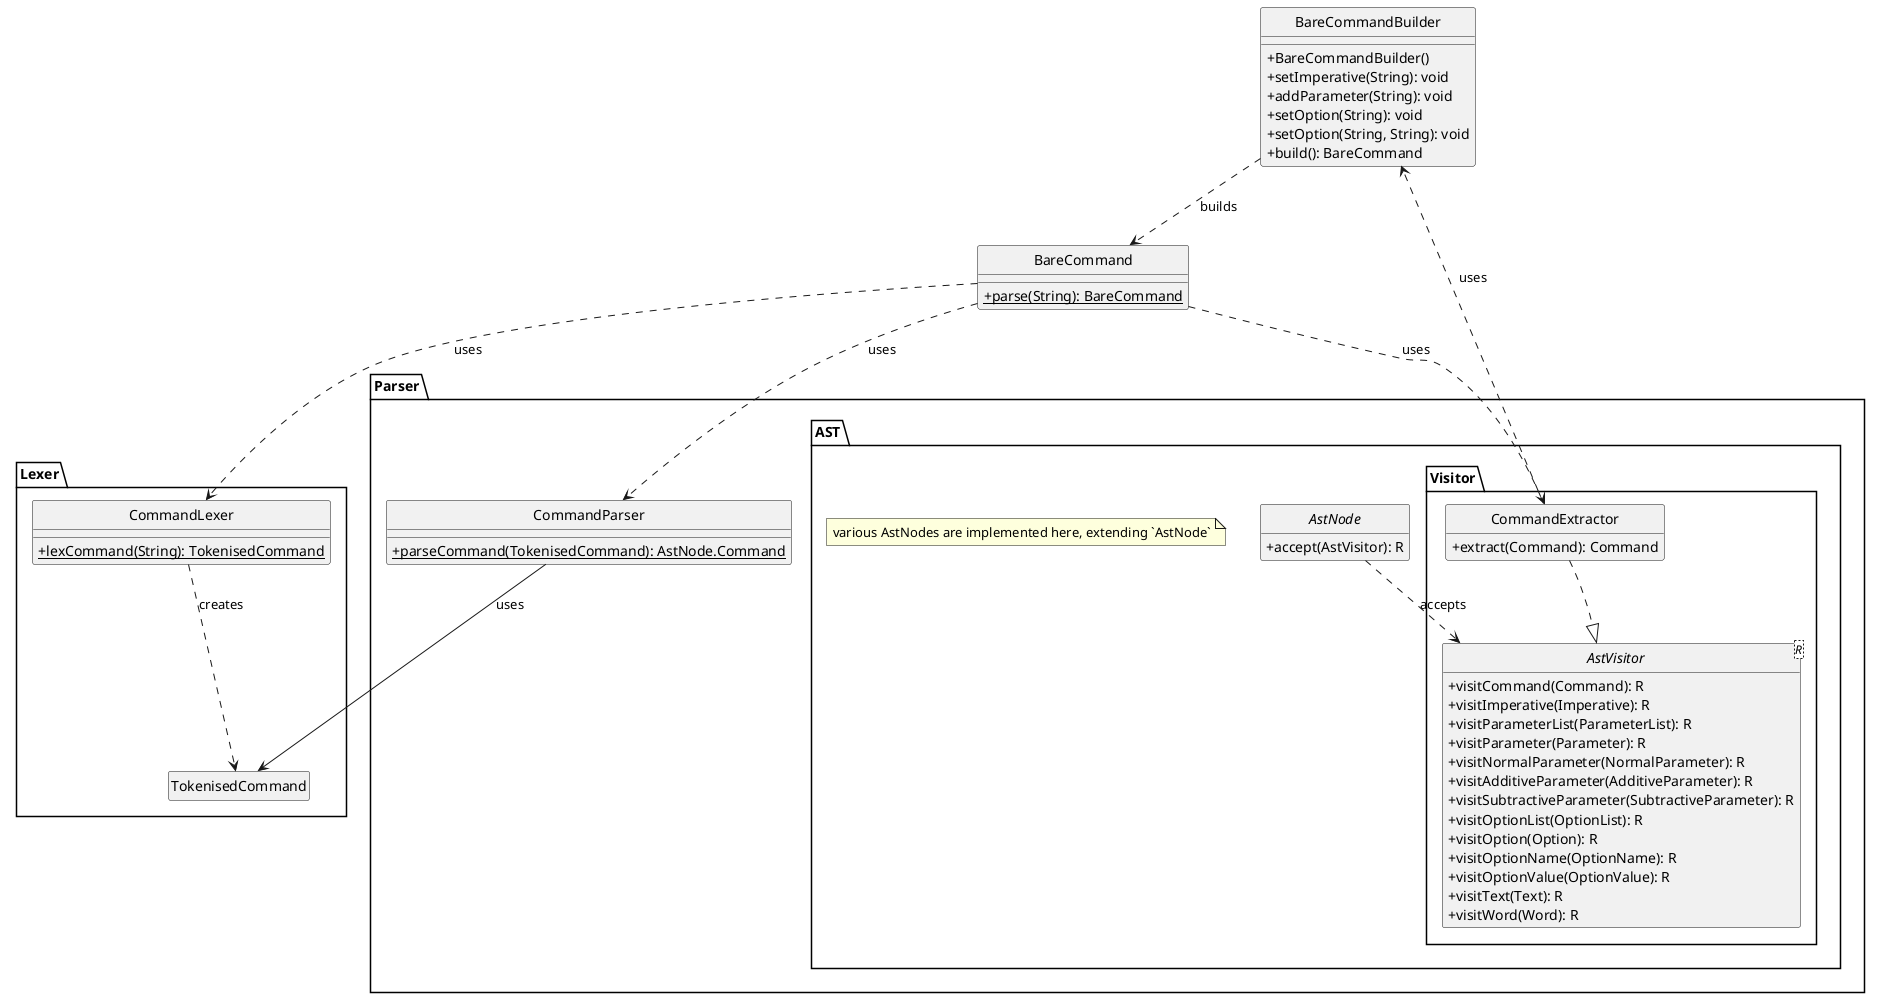 @startuml
skinparam style strictuml
skinparam classAttributeIconSize 0
hide empty members
!define ABSTRACT_CLASS abstract class
!define INTERFACE interface
!define ABSTRACT_METHOD {abstract}

package "Lexer" {
    class CommandLexer {
        __
        + {static} lexCommand(String): TokenisedCommand
    }

    class TokenisedCommand {
    }
}

package "Parser" {
    class CommandParser {
        __
        + {static} parseCommand(TokenisedCommand): AstNode.Command
    }

    package "AST" {
        ABSTRACT_CLASS AstNode {
            + accept(AstVisitor): R
        }

        note "various AstNodes are implemented here, extending `AstNode`" as N1

        package "Visitor" {
            INTERFACE "AstVisitor<R>" as AstVisitor {
                + visitCommand(Command): R
                + visitImperative(Imperative): R
                + visitParameterList(ParameterList): R
                + visitParameter(Parameter): R
                + visitNormalParameter(NormalParameter): R
                + visitAdditiveParameter(AdditiveParameter): R
                + visitSubtractiveParameter(SubtractiveParameter): R
                + visitOptionList(OptionList): R
                + visitOption(Option): R
                + visitOptionName(OptionName): R
                + visitOptionValue(OptionValue): R
                + visitText(Text): R
                + visitWord(Word): R
            }

            class CommandExtractor {
                + extract(Command): Command
            }
        }
    }
}

class BareCommand {
    __
    + {static} parse(String): BareCommand
}

class BareCommandBuilder {
    __
    + BareCommandBuilder()
    + setImperative(String): void
    + addParameter(String): void
    + setOption(String): void
    + setOption(String, String): void
    + build(): BareCommand
}

' Relationships - Lexer
CommandLexer ..> TokenisedCommand : creates

' Relationships - Parser
CommandParser --> TokenisedCommand : uses

' Relationships - Visitor
CommandExtractor ..|> AstVisitor
AstNode ..> AstVisitor : accepts
CommandExtractor ..> BareCommandBuilder : uses

' Relationships - Interface
BareCommand ..> CommandLexer : uses
BareCommand ..> CommandParser : uses
BareCommand ..> CommandExtractor : uses
BareCommandBuilder ..> BareCommand : builds

hide empty members

@enduml
